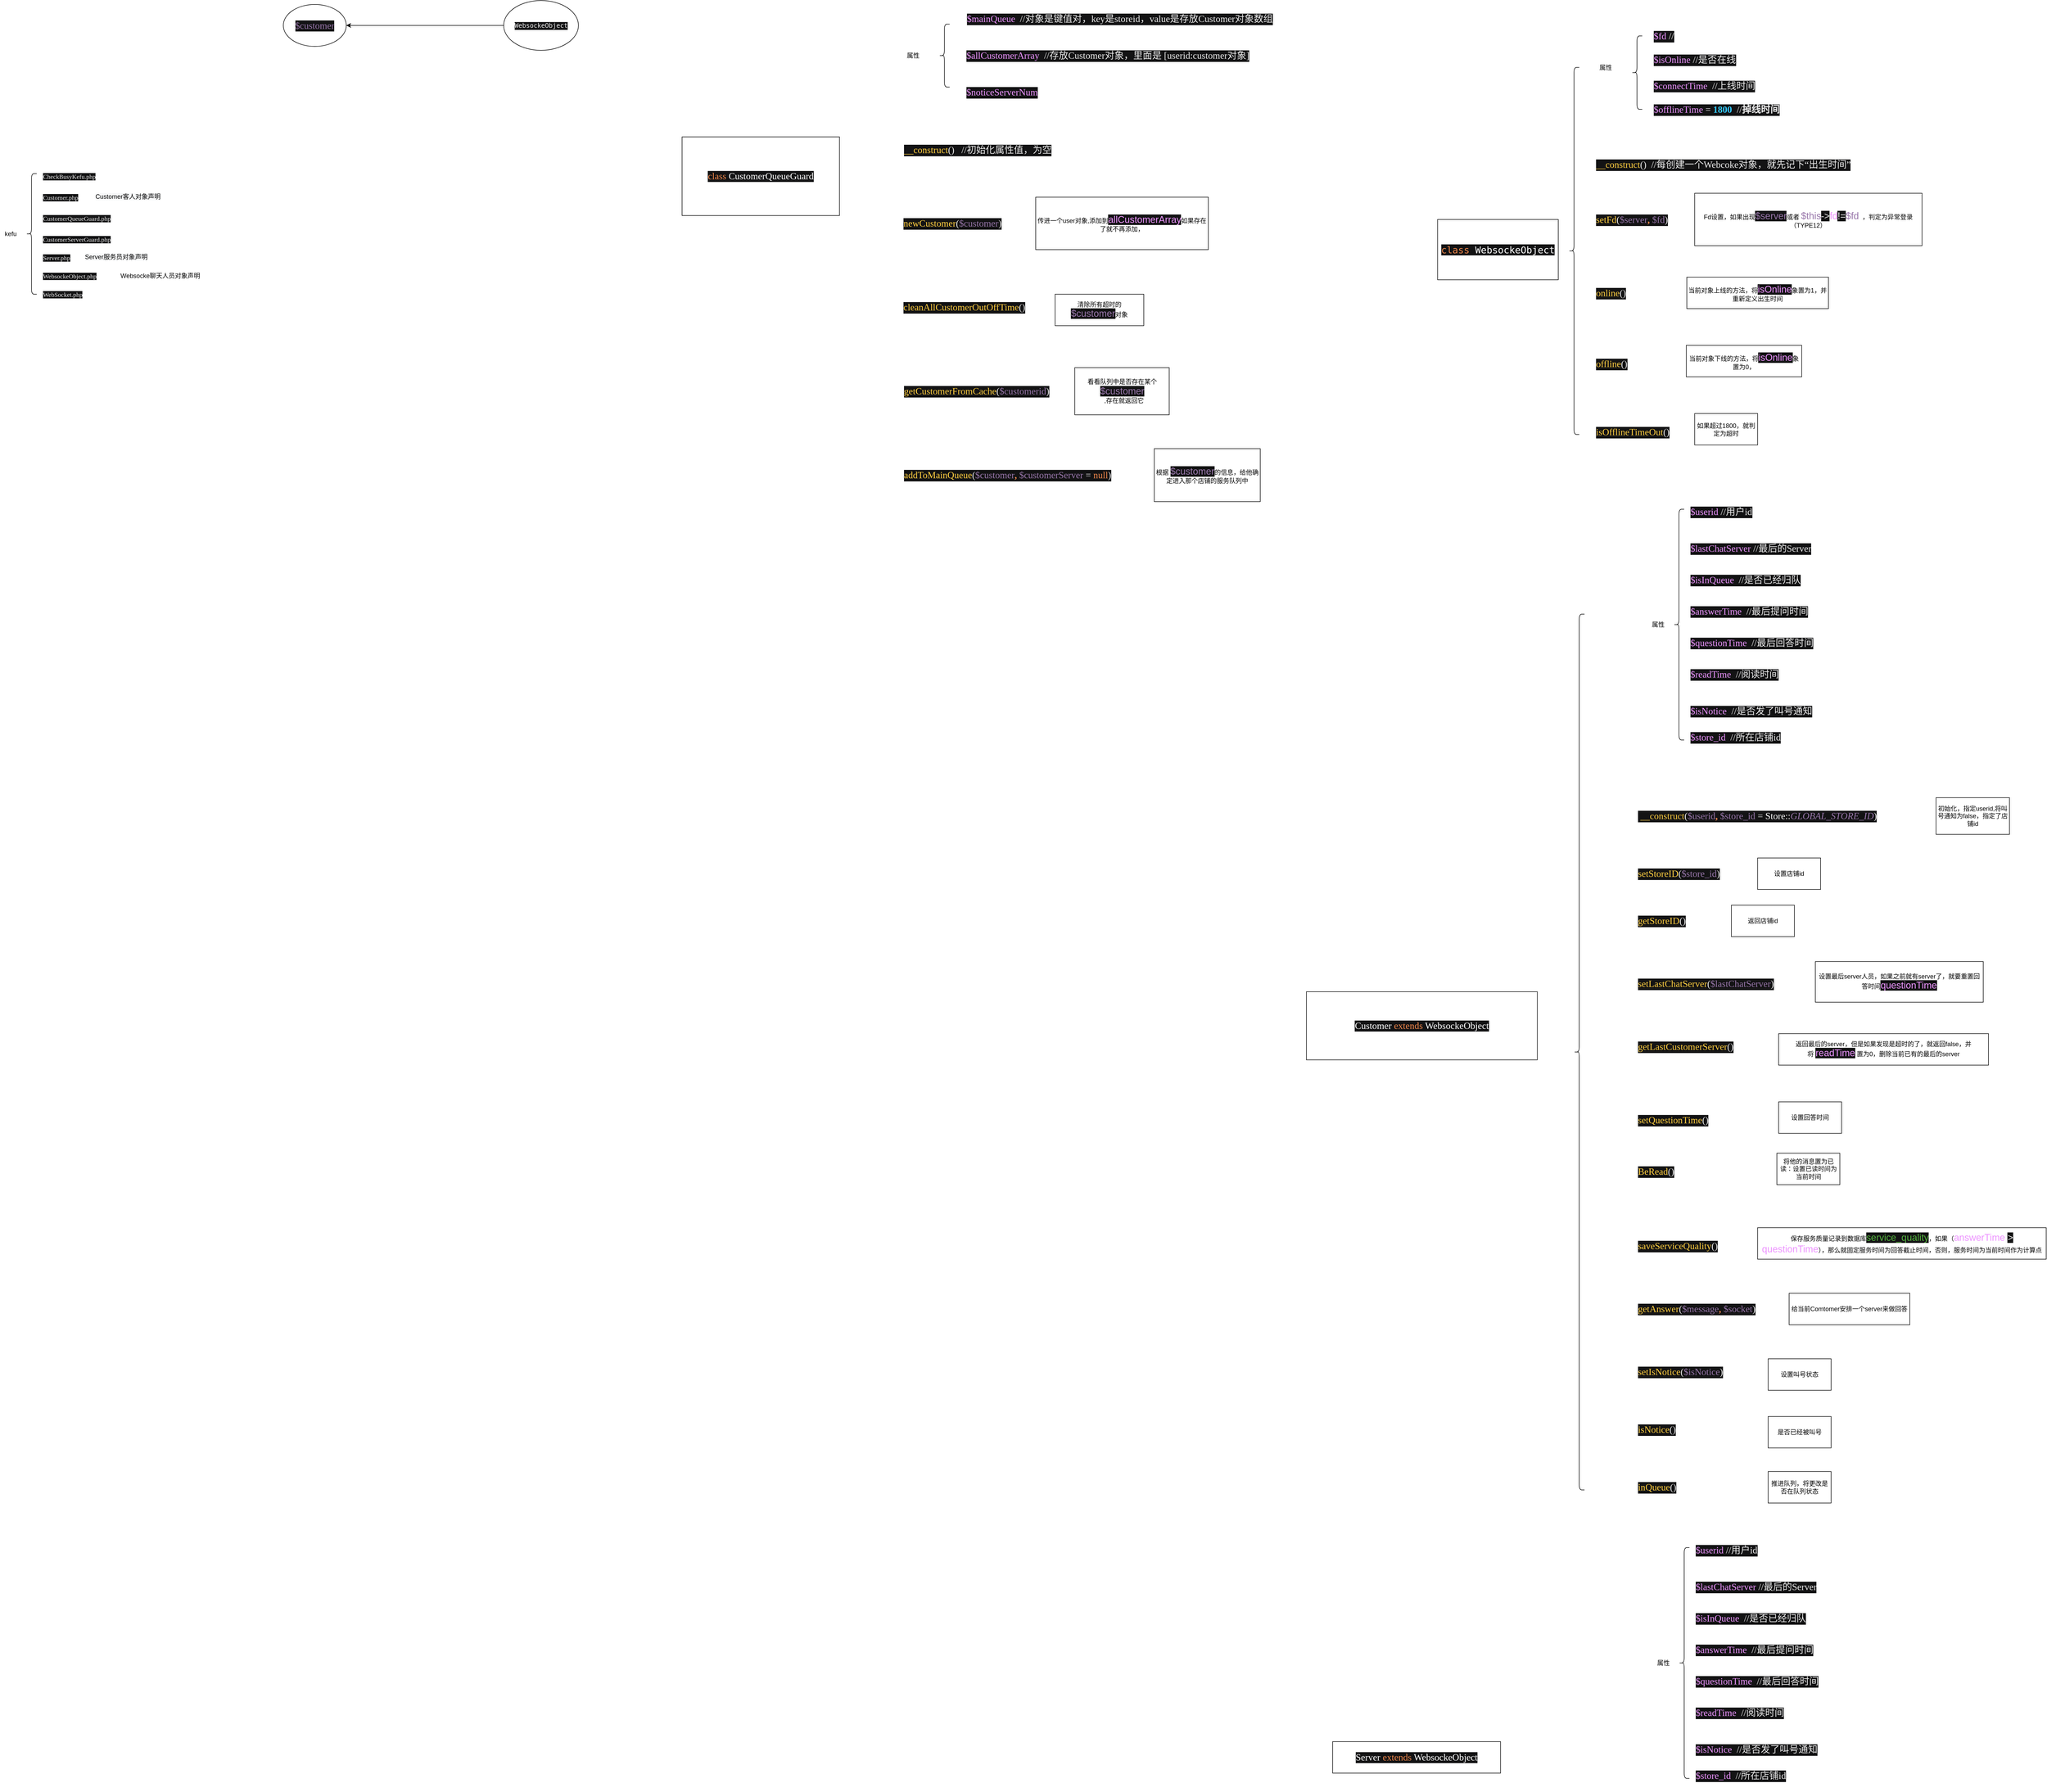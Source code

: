 <mxfile version="13.6.10" type="device"><diagram id="YsXHHrmrwkADsc2FaHmU" name="Page-1"><mxGraphModel dx="3290" dy="926" grid="1" gridSize="10" guides="1" tooltips="1" connect="1" arrows="1" fold="1" page="1" pageScale="1" pageWidth="827" pageHeight="1169" math="0" shadow="0"><root><mxCell id="0"/><mxCell id="1" parent="0"/><mxCell id="m1rElFy9coLp0GKoOi-L-2" value="&lt;pre style=&quot;background-color: #131314 ; color: #ebebeb ; font-family: &amp;#34;宋体&amp;#34; ; font-size: 13.5pt&quot;&gt;&lt;span style=&quot;color: #ed864a&quot;&gt;class &lt;/span&gt;&lt;span style=&quot;color: #ffffff&quot;&gt;CustomerQueueGuard&lt;/span&gt;&lt;/pre&gt;" style="whiteSpace=wrap;html=1;" vertex="1" parent="1"><mxGeometry x="-260" y="330" width="300" height="150" as="geometry"/></mxCell><mxCell id="m1rElFy9coLp0GKoOi-L-3" value="&lt;pre style=&quot;background-color: #131314 ; color: #ebebeb ; font-family: &amp;#34;宋体&amp;#34; ; font-size: 13.5pt&quot;&gt;&lt;span style=&quot;color: #ed94ff&quot;&gt;$mainQueue  &lt;/span&gt;//对象是键值对，key是storeid，value是存放Customer对象数组&lt;/pre&gt;" style="text;whiteSpace=wrap;html=1;" vertex="1" parent="1"><mxGeometry x="281" y="70" width="290" height="70" as="geometry"/></mxCell><mxCell id="m1rElFy9coLp0GKoOi-L-4" value="&lt;pre style=&quot;background-color: #131314 ; color: #ebebeb ; font-family: &amp;#34;宋体&amp;#34; ; font-size: 13.5pt&quot;&gt;&lt;span style=&quot;color: #ed94ff&quot;&gt;$allCustomerArray  &lt;/span&gt;//存放Customer对象，里面是 [userid:customer对象]&lt;br&gt;&lt;/pre&gt;" style="text;whiteSpace=wrap;html=1;" vertex="1" parent="1"><mxGeometry x="280" y="140" width="630" height="70" as="geometry"/></mxCell><mxCell id="m1rElFy9coLp0GKoOi-L-5" value="&lt;pre style=&quot;background-color: #131314 ; color: #ebebeb ; font-family: &amp;quot;宋体&amp;quot; ; font-size: 13.5pt&quot;&gt;&lt;span style=&quot;color: #ed94ff&quot;&gt;$noticeServerNum&lt;/span&gt;&lt;/pre&gt;" style="text;whiteSpace=wrap;html=1;" vertex="1" parent="1"><mxGeometry x="280" y="210" width="170" height="70" as="geometry"/></mxCell><mxCell id="m1rElFy9coLp0GKoOi-L-6" value="" style="shape=curlyBracket;whiteSpace=wrap;html=1;rounded=1;" vertex="1" parent="1"><mxGeometry x="230" y="115" width="20" height="120" as="geometry"/></mxCell><mxCell id="m1rElFy9coLp0GKoOi-L-7" value="属性" style="text;html=1;align=center;verticalAlign=middle;resizable=0;points=[];autosize=1;" vertex="1" parent="1"><mxGeometry x="160" y="165" width="40" height="20" as="geometry"/></mxCell><mxCell id="m1rElFy9coLp0GKoOi-L-9" value="&lt;pre style=&quot;background-color: #131314 ; color: #ebebeb ; font-family: &amp;#34;宋体&amp;#34; ; font-size: 13.5pt&quot;&gt;&lt;span style=&quot;color: #ffcf40&quot;&gt;__construct&lt;/span&gt;()   //初始化属性值，为空&lt;/pre&gt;" style="text;whiteSpace=wrap;html=1;" vertex="1" parent="1"><mxGeometry x="161" y="320" width="670" height="70" as="geometry"/></mxCell><mxCell id="m1rElFy9coLp0GKoOi-L-10" value="&lt;pre style=&quot;background-color: #131314 ; color: #ebebeb ; font-family: &amp;quot;宋体&amp;quot; ; font-size: 13.5pt&quot;&gt;&lt;span style=&quot;color: #ffcf40&quot;&gt;newCustomer&lt;/span&gt;(&lt;span style=&quot;color: #9876aa&quot;&gt;$customer&lt;/span&gt;)&lt;/pre&gt;" style="text;whiteSpace=wrap;html=1;" vertex="1" parent="1"><mxGeometry x="160" y="460" width="220" height="70" as="geometry"/></mxCell><mxCell id="m1rElFy9coLp0GKoOi-L-11" value="传进一个user对象,添加到&lt;span style=&quot;color: rgb(237 , 148 , 255) ; background-color: rgb(19 , 19 , 20) ; font-size: 13.5pt&quot;&gt;allCustomerArray&lt;/span&gt;&lt;span&gt;如果存在了就不再添加，&lt;/span&gt;" style="rounded=0;whiteSpace=wrap;html=1;" vertex="1" parent="1"><mxGeometry x="414" y="445" width="329" height="100" as="geometry"/></mxCell><mxCell id="m1rElFy9coLp0GKoOi-L-12" value="&lt;pre style=&quot;background-color: #131314 ; color: #ebebeb ; font-family: &amp;quot;宋体&amp;quot; ; font-size: 13.5pt&quot;&gt;&lt;span style=&quot;color: #ffcf40&quot;&gt;cleanAllCustomerOutOffTime&lt;/span&gt;()&lt;/pre&gt;" style="text;whiteSpace=wrap;html=1;" vertex="1" parent="1"><mxGeometry x="160" y="620" width="280" height="70" as="geometry"/></mxCell><mxCell id="m1rElFy9coLp0GKoOi-L-13" value="清除所有超时的&lt;span style=&quot;color: rgb(152 , 118 , 170) ; background-color: rgb(19 , 19 , 20) ; font-size: 13.5pt ; text-align: left&quot;&gt;$customer&lt;/span&gt;&lt;span&gt;对象&lt;/span&gt;" style="rounded=0;whiteSpace=wrap;html=1;" vertex="1" parent="1"><mxGeometry x="451" y="630" width="169" height="60" as="geometry"/></mxCell><mxCell id="m1rElFy9coLp0GKoOi-L-14" value="&lt;pre style=&quot;background-color: #131314 ; color: #ebebeb ; font-family: &amp;#34;宋体&amp;#34; ; font-size: 13.5pt&quot;&gt;&lt;pre style=&quot;font-size: 13.5pt&quot;&gt;&lt;span style=&quot;color: #ed864a&quot;&gt;class &lt;/span&gt;&lt;span style=&quot;color: #ffffff&quot;&gt;WebsockeObject&lt;/span&gt;&lt;/pre&gt;&lt;/pre&gt;" style="whiteSpace=wrap;html=1;" vertex="1" parent="1"><mxGeometry x="1180" y="487.5" width="230" height="115" as="geometry"/></mxCell><mxCell id="m1rElFy9coLp0GKoOi-L-15" value="属性" style="text;html=1;align=center;verticalAlign=middle;resizable=0;points=[];autosize=1;" vertex="1" parent="1"><mxGeometry x="1480" y="187.5" width="40" height="20" as="geometry"/></mxCell><mxCell id="m1rElFy9coLp0GKoOi-L-16" value="" style="shape=curlyBracket;whiteSpace=wrap;html=1;rounded=1;" vertex="1" parent="1"><mxGeometry x="1550" y="137.5" width="20" height="140" as="geometry"/></mxCell><mxCell id="m1rElFy9coLp0GKoOi-L-17" value="&lt;pre style=&quot;background-color: #131314 ; color: #ebebeb ; font-family: &amp;#34;宋体&amp;#34; ; font-size: 13.5pt&quot;&gt;&lt;span style=&quot;color: #ed94ff&quot;&gt;$fd &lt;/span&gt;//&lt;/pre&gt;" style="text;whiteSpace=wrap;html=1;" vertex="1" parent="1"><mxGeometry x="1590" y="102.5" width="350" height="70" as="geometry"/></mxCell><mxCell id="m1rElFy9coLp0GKoOi-L-18" value="&lt;pre style=&quot;background-color: #131314 ; color: #ebebeb ; font-family: &amp;#34;宋体&amp;#34; ; font-size: 13.5pt&quot;&gt;&lt;span style=&quot;color: #ed94ff&quot;&gt;$isOnline &lt;/span&gt;//是否在线&lt;/pre&gt;" style="text;whiteSpace=wrap;html=1;" vertex="1" parent="1"><mxGeometry x="1590" y="147.5" width="380" height="70" as="geometry"/></mxCell><mxCell id="m1rElFy9coLp0GKoOi-L-19" value="&lt;pre style=&quot;background-color: #131314 ; color: #ebebeb ; font-family: &amp;#34;宋体&amp;#34; ; font-size: 13.5pt&quot;&gt;&lt;span style=&quot;color: #ed94ff&quot;&gt;$connectTime  &lt;/span&gt;//上线时间&lt;/pre&gt;" style="text;whiteSpace=wrap;html=1;" vertex="1" parent="1"><mxGeometry x="1590" y="197.5" width="370" height="70" as="geometry"/></mxCell><mxCell id="m1rElFy9coLp0GKoOi-L-20" value="&lt;pre style=&quot;background-color: #131314 ; color: #ebebeb ; font-family: &amp;#34;宋体&amp;#34; ; font-size: 13.5pt&quot;&gt;&lt;span style=&quot;color: #ed94ff&quot;&gt;$offlineTime &lt;/span&gt;= &lt;span style=&quot;color: #33ccff ; font-weight: bold&quot;&gt;1800  &lt;/span&gt;//&lt;b&gt;掉线时间&lt;/b&gt;&lt;/pre&gt;" style="text;whiteSpace=wrap;html=1;" vertex="1" parent="1"><mxGeometry x="1590" y="242.5" width="400" height="70" as="geometry"/></mxCell><mxCell id="m1rElFy9coLp0GKoOi-L-21" value="&lt;pre style=&quot;background-color: #131314 ; color: #ebebeb ; font-family: &amp;#34;宋体&amp;#34; ; font-size: 13.5pt&quot;&gt;&lt;span style=&quot;color: #ffcf40&quot;&gt;__construct&lt;/span&gt;()  //每创建一个Webcoke对象，就先记下“出生时间”&lt;/pre&gt;" style="text;whiteSpace=wrap;html=1;" vertex="1" parent="1"><mxGeometry x="1480" y="347.5" width="520" height="60" as="geometry"/></mxCell><mxCell id="m1rElFy9coLp0GKoOi-L-22" value="&lt;pre style=&quot;background-color: #131314 ; color: #ebebeb ; font-family: &amp;quot;宋体&amp;quot; ; font-size: 13.5pt&quot;&gt;&lt;span style=&quot;color: #ffcf40&quot;&gt;setFd&lt;/span&gt;(&lt;span style=&quot;color: #9876aa&quot;&gt;$server&lt;/span&gt;&lt;span style=&quot;color: #ed864a ; font-weight: bold&quot;&gt;, &lt;/span&gt;&lt;span style=&quot;color: #9876aa&quot;&gt;$fd&lt;/span&gt;)&lt;/pre&gt;" style="text;whiteSpace=wrap;html=1;" vertex="1" parent="1"><mxGeometry x="1480" y="452.5" width="200" height="70" as="geometry"/></mxCell><mxCell id="m1rElFy9coLp0GKoOi-L-23" value="Fd设置，如果出现&lt;span style=&quot;color: rgb(152 , 118 , 170) ; background-color: rgb(19 , 19 , 20) ; font-size: 13.5pt&quot;&gt;$server&lt;/span&gt;或者&amp;nbsp;&lt;span style=&quot;font-size: 13.5pt ; color: rgb(152 , 118 , 170)&quot;&gt;$this&lt;/span&gt;&lt;span style=&quot;background-color: rgb(19 , 19 , 20) ; color: rgb(235 , 235 , 235) ; font-size: 13.5pt&quot;&gt;-&amp;gt;&lt;/span&gt;&lt;span style=&quot;font-size: 13.5pt ; color: rgb(237 , 148 , 255)&quot;&gt;fd&lt;/span&gt;&lt;span style=&quot;background-color: rgb(19 , 19 , 20) ; color: rgb(235 , 235 , 235) ; font-size: 13.5pt&quot;&gt;!=&lt;/span&gt;&lt;span style=&quot;font-size: 13.5pt ; color: rgb(152 , 118 , 170)&quot;&gt;$fd&lt;/span&gt;&lt;span&gt;&amp;nbsp; ，判定为异常登录（TYPE12）&lt;/span&gt;" style="rounded=0;whiteSpace=wrap;html=1;" vertex="1" parent="1"><mxGeometry x="1670" y="437.5" width="433.33" height="100" as="geometry"/></mxCell><mxCell id="m1rElFy9coLp0GKoOi-L-25" value="&lt;pre style=&quot;background-color: #131314 ; color: #ebebeb ; font-family: &amp;#34;宋体&amp;#34; ; font-size: 13.5pt&quot;&gt;&lt;span style=&quot;color: #ffcf40&quot;&gt;online&lt;/span&gt;()&lt;/pre&gt;" style="text;whiteSpace=wrap;html=1;" vertex="1" parent="1"><mxGeometry x="1480" y="592.5" width="110" height="70" as="geometry"/></mxCell><mxCell id="m1rElFy9coLp0GKoOi-L-26" value="当前对象上线的方法，将&lt;span style=&quot;color: rgb(237 , 148 , 255) ; background-color: rgb(19 , 19 , 20) ; font-size: 13.5pt&quot;&gt;isOnline&lt;/span&gt;象置为1，并重新定义出生时间" style="rounded=0;whiteSpace=wrap;html=1;" vertex="1" parent="1"><mxGeometry x="1655" y="597.5" width="270" height="60" as="geometry"/></mxCell><mxCell id="m1rElFy9coLp0GKoOi-L-27" value="&lt;pre style=&quot;background-color: #131314 ; color: #ebebeb ; font-family: &amp;quot;宋体&amp;quot; ; font-size: 13.5pt&quot;&gt;&lt;span style=&quot;color: #ffcf40&quot;&gt;offline&lt;/span&gt;()&lt;/pre&gt;" style="text;whiteSpace=wrap;html=1;" vertex="1" parent="1"><mxGeometry x="1480" y="727.5" width="110" height="70" as="geometry"/></mxCell><mxCell id="m1rElFy9coLp0GKoOi-L-28" value="当前对象下线的方法，将&lt;span style=&quot;color: rgb(237 , 148 , 255) ; background-color: rgb(19 , 19 , 20) ; font-size: 13.5pt&quot;&gt;isOnline&lt;/span&gt;象置为0，" style="whiteSpace=wrap;html=1;" vertex="1" parent="1"><mxGeometry x="1654" y="727.5" width="220" height="60" as="geometry"/></mxCell><mxCell id="m1rElFy9coLp0GKoOi-L-29" value="&lt;pre style=&quot;background-color: #131314 ; color: #ebebeb ; font-family: &amp;quot;宋体&amp;quot; ; font-size: 13.5pt&quot;&gt;&lt;span style=&quot;color: #ffcf40&quot;&gt;isOfflineTimeOut&lt;/span&gt;()&lt;/pre&gt;" style="text;whiteSpace=wrap;html=1;" vertex="1" parent="1"><mxGeometry x="1480" y="857.5" width="190" height="70" as="geometry"/></mxCell><mxCell id="m1rElFy9coLp0GKoOi-L-30" value="如果超过1800，就判定为超时" style="whiteSpace=wrap;html=1;" vertex="1" parent="1"><mxGeometry x="1670" y="857.5" width="120" height="60" as="geometry"/></mxCell><mxCell id="m1rElFy9coLp0GKoOi-L-31" value="" style="shape=curlyBracket;whiteSpace=wrap;html=1;rounded=1;" vertex="1" parent="1"><mxGeometry x="1430" y="197.5" width="20" height="700" as="geometry"/></mxCell><mxCell id="m1rElFy9coLp0GKoOi-L-32" value="&lt;pre style=&quot;background-color: #131314 ; color: #ebebeb ; font-family: &amp;#34;宋体&amp;#34; ; font-size: 13.5pt&quot;&gt;&lt;span style=&quot;color: #9876aa&quot;&gt;$customer&lt;/span&gt;&lt;/pre&gt;" style="ellipse;whiteSpace=wrap;html=1;" vertex="1" parent="1"><mxGeometry x="-1020" y="77.5" width="120" height="80" as="geometry"/></mxCell><mxCell id="m1rElFy9coLp0GKoOi-L-56" style="edgeStyle=orthogonalEdgeStyle;rounded=0;orthogonalLoop=1;jettySize=auto;html=1;entryX=1;entryY=0.5;entryDx=0;entryDy=0;" edge="1" parent="1" source="m1rElFy9coLp0GKoOi-L-33" target="m1rElFy9coLp0GKoOi-L-32"><mxGeometry relative="1" as="geometry"/></mxCell><mxCell id="m1rElFy9coLp0GKoOi-L-33" value="&lt;pre style=&quot;color: rgb(235 , 235 , 235) ; font-size: 13.5pt&quot;&gt;&lt;pre style=&quot;font-size: 13.5pt&quot;&gt;&lt;pre style=&quot;font-size: 13.5pt&quot;&gt;&lt;pre style=&quot;background-color: rgb(19 , 19 , 20) ; font-size: 9pt&quot;&gt;WebsockeObject&lt;/pre&gt;&lt;/pre&gt;&lt;/pre&gt;&lt;/pre&gt;" style="ellipse;whiteSpace=wrap;html=1;" vertex="1" parent="1"><mxGeometry x="-600" y="70" width="142.5" height="95" as="geometry"/></mxCell><mxCell id="m1rElFy9coLp0GKoOi-L-36" value="&lt;pre style=&quot;background-color: #131314 ; color: #ebebeb ; font-family: &amp;quot;宋体&amp;quot; ; font-size: 13.5pt&quot;&gt;&lt;span style=&quot;color: #ffcf40&quot;&gt;getCustomerFromCache&lt;/span&gt;(&lt;span style=&quot;color: #9876aa&quot;&gt;$customerid&lt;/span&gt;)&lt;/pre&gt;" style="text;whiteSpace=wrap;html=1;" vertex="1" parent="1"><mxGeometry x="161" y="780" width="320" height="70" as="geometry"/></mxCell><mxCell id="m1rElFy9coLp0GKoOi-L-37" value="看看队列中是否存在某个&lt;span style=&quot;color: rgb(152 , 118 , 170) ; font-size: 18px ; text-align: left ; background-color: rgb(19 , 19 , 20)&quot;&gt;$customer&lt;/span&gt;&lt;br&gt;&amp;nbsp; ,存在就返回它" style="whiteSpace=wrap;html=1;" vertex="1" parent="1"><mxGeometry x="488.5" y="770" width="180" height="90" as="geometry"/></mxCell><mxCell id="m1rElFy9coLp0GKoOi-L-38" value="&lt;pre style=&quot;background-color: #131314 ; color: #ebebeb ; font-family: &amp;quot;宋体&amp;quot; ; font-size: 13.5pt&quot;&gt;&lt;span style=&quot;color: #ffcf40&quot;&gt;addToMainQueue&lt;/span&gt;(&lt;span style=&quot;color: #9876aa&quot;&gt;$customer&lt;/span&gt;&lt;span style=&quot;color: #ed864a ; font-weight: bold&quot;&gt;, &lt;/span&gt;&lt;span style=&quot;color: #9876aa&quot;&gt;$customerServer &lt;/span&gt;= &lt;span style=&quot;color: #ed864a&quot;&gt;null&lt;/span&gt;)&lt;/pre&gt;" style="text;whiteSpace=wrap;html=1;" vertex="1" parent="1"><mxGeometry x="161" y="940" width="470" height="70" as="geometry"/></mxCell><mxCell id="m1rElFy9coLp0GKoOi-L-39" value="根据&amp;nbsp;&lt;span style=&quot;color: rgb(152 , 118 , 170) ; background-color: rgb(19 , 19 , 20) ; font-size: 13.5pt ; text-align: left&quot;&gt;$customer&lt;/span&gt;&lt;span&gt;的信息，给他确定进入那个店铺的服务队列中&lt;/span&gt;" style="whiteSpace=wrap;html=1;" vertex="1" parent="1"><mxGeometry x="640" y="924.5" width="202" height="101" as="geometry"/></mxCell><mxCell id="m1rElFy9coLp0GKoOi-L-40" value="kefu" style="text;html=1;align=center;verticalAlign=middle;resizable=0;points=[];autosize=1;" vertex="1" parent="1"><mxGeometry x="-1560" y="505" width="40" height="20" as="geometry"/></mxCell><mxCell id="m1rElFy9coLp0GKoOi-L-41" value="" style="shape=curlyBracket;whiteSpace=wrap;html=1;rounded=1;" vertex="1" parent="1"><mxGeometry x="-1510" y="400" width="20" height="230" as="geometry"/></mxCell><mxCell id="m1rElFy9coLp0GKoOi-L-42" value="&lt;pre style=&quot;background-color: #131314 ; color: #ebebeb ; font-family: &amp;quot;微软雅黑&amp;quot; ; font-size: 9.0pt&quot;&gt;CheckBusyKefu.php&lt;/pre&gt;" style="text;whiteSpace=wrap;html=1;" vertex="1" parent="1"><mxGeometry x="-1480" y="380" width="140" height="50" as="geometry"/></mxCell><mxCell id="m1rElFy9coLp0GKoOi-L-43" value="&lt;pre style=&quot;background-color: #131314 ; color: #ebebeb ; font-family: &amp;quot;微软雅黑&amp;quot; ; font-size: 9.0pt&quot;&gt;Customer.php&lt;/pre&gt;" style="text;whiteSpace=wrap;html=1;" vertex="1" parent="1"><mxGeometry x="-1480" y="420" width="110" height="50" as="geometry"/></mxCell><mxCell id="m1rElFy9coLp0GKoOi-L-44" value="&lt;pre style=&quot;background-color: #131314 ; color: #ebebeb ; font-family: &amp;quot;微软雅黑&amp;quot; ; font-size: 9.0pt&quot;&gt;CustomerQueueGuard.php&lt;/pre&gt;" style="text;whiteSpace=wrap;html=1;" vertex="1" parent="1"><mxGeometry x="-1480" y="460" width="180" height="50" as="geometry"/></mxCell><mxCell id="m1rElFy9coLp0GKoOi-L-45" value="&lt;pre style=&quot;background-color: #131314 ; color: #ebebeb ; font-family: &amp;quot;微软雅黑&amp;quot; ; font-size: 9.0pt&quot;&gt;CustomerServerGuard.php&lt;/pre&gt;" style="text;whiteSpace=wrap;html=1;" vertex="1" parent="1"><mxGeometry x="-1480" y="500" width="180" height="50" as="geometry"/></mxCell><mxCell id="m1rElFy9coLp0GKoOi-L-46" value="&lt;pre style=&quot;background-color: #131314 ; color: #ebebeb ; font-family: &amp;quot;微软雅黑&amp;quot; ; font-size: 9.0pt&quot;&gt;Server.php&lt;/pre&gt;" style="text;whiteSpace=wrap;html=1;" vertex="1" parent="1"><mxGeometry x="-1480" y="535" width="90" height="50" as="geometry"/></mxCell><mxCell id="m1rElFy9coLp0GKoOi-L-47" value="&lt;pre style=&quot;background-color: #131314 ; color: #ebebeb ; font-family: &amp;quot;微软雅黑&amp;quot; ; font-size: 9.0pt&quot;&gt;WebsockeObject.php&lt;/pre&gt;" style="text;whiteSpace=wrap;html=1;" vertex="1" parent="1"><mxGeometry x="-1480" y="570" width="150" height="50" as="geometry"/></mxCell><mxCell id="m1rElFy9coLp0GKoOi-L-48" value="&lt;pre style=&quot;background-color: #131314 ; color: #ebebeb ; font-family: &amp;quot;微软雅黑&amp;quot; ; font-size: 9.0pt&quot;&gt;WebSocket.php&lt;/pre&gt;" style="text;whiteSpace=wrap;html=1;" vertex="1" parent="1"><mxGeometry x="-1480" y="605" width="120" height="50" as="geometry"/></mxCell><mxCell id="m1rElFy9coLp0GKoOi-L-52" value="&lt;span style=&quot;color: rgb(0, 0, 0); font-family: helvetica; font-size: 12px; font-style: normal; font-weight: 400; letter-spacing: normal; text-align: center; text-indent: 0px; text-transform: none; word-spacing: 0px; background-color: rgb(248, 249, 250); display: inline; float: none;&quot;&gt;Customer客人对象声明&lt;/span&gt;" style="text;whiteSpace=wrap;html=1;" vertex="1" parent="1"><mxGeometry x="-1380" y="430" width="150" height="30" as="geometry"/></mxCell><mxCell id="m1rElFy9coLp0GKoOi-L-53" value="&lt;span style=&quot;color: rgb(0, 0, 0); font-family: helvetica; font-size: 12px; font-style: normal; font-weight: 400; letter-spacing: normal; text-align: center; text-indent: 0px; text-transform: none; word-spacing: 0px; background-color: rgb(248, 249, 250); display: inline; float: none;&quot;&gt;Server服务员对象声明&lt;/span&gt;" style="text;whiteSpace=wrap;html=1;" vertex="1" parent="1"><mxGeometry x="-1400" y="545" width="140" height="30" as="geometry"/></mxCell><mxCell id="m1rElFy9coLp0GKoOi-L-54" value="Websocke聊天人员对象声明" style="text;html=1;align=center;verticalAlign=middle;resizable=0;points=[];autosize=1;" vertex="1" parent="1"><mxGeometry x="-1340" y="585" width="170" height="20" as="geometry"/></mxCell><mxCell id="m1rElFy9coLp0GKoOi-L-58" value="&lt;pre style=&quot;background-color: #131314 ; color: #ebebeb ; font-family: &amp;#34;宋体&amp;#34; ; font-size: 13.5pt&quot;&gt;&lt;span style=&quot;color: #ffffff&quot;&gt;Customer &lt;/span&gt;&lt;span style=&quot;color: #ed864a&quot;&gt;extends &lt;/span&gt;&lt;span style=&quot;color: #ffffff&quot;&gt;WebsockeObject&lt;/span&gt;&lt;/pre&gt;" style="whiteSpace=wrap;html=1;" vertex="1" parent="1"><mxGeometry x="930" y="1960" width="440" height="130" as="geometry"/></mxCell><mxCell id="m1rElFy9coLp0GKoOi-L-60" value="属性" style="text;html=1;align=center;verticalAlign=middle;resizable=0;points=[];autosize=1;" vertex="1" parent="1"><mxGeometry x="1580" y="1250" width="40" height="20" as="geometry"/></mxCell><mxCell id="m1rElFy9coLp0GKoOi-L-61" value="&lt;pre style=&quot;background-color: #131314 ; color: #ebebeb ; font-family: &amp;#34;宋体&amp;#34; ; font-size: 13.5pt&quot;&gt;&lt;span style=&quot;color: #ed94ff&quot;&gt;$userid &lt;/span&gt;//用户id&lt;/pre&gt;" style="text;whiteSpace=wrap;html=1;" vertex="1" parent="1"><mxGeometry x="1660" y="1010" width="220" height="70" as="geometry"/></mxCell><mxCell id="m1rElFy9coLp0GKoOi-L-62" value="&lt;pre style=&quot;background-color: #131314 ; color: #ebebeb ; font-family: &amp;#34;宋体&amp;#34; ; font-size: 13.5pt&quot;&gt;&lt;span style=&quot;color: #ed94ff&quot;&gt;$lastChatServer &lt;/span&gt;//最后的Server&lt;/pre&gt;" style="text;whiteSpace=wrap;html=1;" vertex="1" parent="1"><mxGeometry x="1660" y="1080" width="290" height="60" as="geometry"/></mxCell><mxCell id="m1rElFy9coLp0GKoOi-L-63" value="&lt;pre style=&quot;background-color: #131314 ; color: #ebebeb ; font-family: &amp;#34;宋体&amp;#34; ; font-size: 13.5pt&quot;&gt;&lt;span style=&quot;color: #ed94ff&quot;&gt;$isInQueue  &lt;/span&gt;//是否已经归队&lt;/pre&gt;" style="text;whiteSpace=wrap;html=1;" vertex="1" parent="1"><mxGeometry x="1660" y="1140" width="300" height="60" as="geometry"/></mxCell><mxCell id="m1rElFy9coLp0GKoOi-L-64" value="&lt;pre style=&quot;background-color: #131314 ; color: #ebebeb ; font-family: &amp;#34;宋体&amp;#34; ; font-size: 13.5pt&quot;&gt;&lt;span style=&quot;color: #ed94ff&quot;&gt;$answerTime  &lt;/span&gt;//最后提问时间&lt;/pre&gt;" style="text;whiteSpace=wrap;html=1;" vertex="1" parent="1"><mxGeometry x="1660" y="1200" width="280" height="70" as="geometry"/></mxCell><mxCell id="m1rElFy9coLp0GKoOi-L-65" value="&lt;pre style=&quot;background-color: #131314 ; color: #ebebeb ; font-family: &amp;#34;宋体&amp;#34; ; font-size: 13.5pt&quot;&gt;&lt;span style=&quot;color: #ed94ff&quot;&gt;$questionTime  &lt;/span&gt;//最后回答时间&lt;/pre&gt;" style="text;whiteSpace=wrap;html=1;" vertex="1" parent="1"><mxGeometry x="1660" y="1260" width="290" height="60" as="geometry"/></mxCell><mxCell id="m1rElFy9coLp0GKoOi-L-66" value="&lt;pre style=&quot;background-color: #131314 ; color: #ebebeb ; font-family: &amp;#34;宋体&amp;#34; ; font-size: 13.5pt&quot;&gt;&lt;span style=&quot;color: #ed94ff&quot;&gt;$readTime  &lt;/span&gt;//阅读时间&lt;/pre&gt;" style="text;whiteSpace=wrap;html=1;" vertex="1" parent="1"><mxGeometry x="1660" y="1320" width="290" height="70" as="geometry"/></mxCell><mxCell id="m1rElFy9coLp0GKoOi-L-67" value="&lt;pre style=&quot;background-color: #131314 ; color: #ebebeb ; font-family: &amp;#34;宋体&amp;#34; ; font-size: 13.5pt&quot;&gt;&lt;span style=&quot;color: #ed94ff&quot;&gt;$isNotice  &lt;/span&gt;//是否发了叫号通知&lt;/pre&gt;" style="text;whiteSpace=wrap;html=1;" vertex="1" parent="1"><mxGeometry x="1660" y="1390" width="290" height="70" as="geometry"/></mxCell><mxCell id="m1rElFy9coLp0GKoOi-L-68" value="&lt;pre style=&quot;background-color: #131314 ; color: #ebebeb ; font-family: &amp;#34;宋体&amp;#34; ; font-size: 13.5pt&quot;&gt;&lt;span style=&quot;color: #ed94ff&quot;&gt;$store_id  &lt;/span&gt;//所在店铺id&lt;/pre&gt;" style="text;whiteSpace=wrap;html=1;" vertex="1" parent="1"><mxGeometry x="1660" y="1440" width="300" height="60" as="geometry"/></mxCell><mxCell id="m1rElFy9coLp0GKoOi-L-69" value="" style="shape=curlyBracket;whiteSpace=wrap;html=1;rounded=1;" vertex="1" parent="1"><mxGeometry x="1630" y="1040" width="20" height="440" as="geometry"/></mxCell><mxCell id="m1rElFy9coLp0GKoOi-L-70" value="&lt;pre style=&quot;background-color: #131314 ; color: #ebebeb ; font-family: &amp;quot;宋体&amp;quot; ; font-size: 13.5pt&quot;&gt; &lt;span style=&quot;color: #ffcf40&quot;&gt;__construct&lt;/span&gt;(&lt;span style=&quot;color: #9876aa&quot;&gt;$userid&lt;/span&gt;&lt;span style=&quot;color: #ed864a ; font-weight: bold&quot;&gt;, &lt;/span&gt;&lt;span style=&quot;color: #9876aa&quot;&gt;$store_id &lt;/span&gt;= &lt;span style=&quot;color: #ffffff&quot;&gt;Store&lt;/span&gt;::&lt;span style=&quot;color: #9876aa ; font-style: italic&quot;&gt;GLOBAL_STORE_ID&lt;/span&gt;)&lt;/pre&gt;" style="text;whiteSpace=wrap;html=1;" vertex="1" parent="1"><mxGeometry x="1560" y="1590" width="550" height="70" as="geometry"/></mxCell><mxCell id="m1rElFy9coLp0GKoOi-L-71" value="初始化，指定userid,将叫号通知为false，指定了店铺id" style="whiteSpace=wrap;html=1;" vertex="1" parent="1"><mxGeometry x="2130" y="1590" width="140" height="70" as="geometry"/></mxCell><mxCell id="m1rElFy9coLp0GKoOi-L-72" value="&lt;pre style=&quot;background-color: #131314 ; color: #ebebeb ; font-family: &amp;quot;宋体&amp;quot; ; font-size: 13.5pt&quot;&gt;&lt;span style=&quot;color: #ffcf40&quot;&gt;setStoreID&lt;/span&gt;(&lt;span style=&quot;color: #9876aa&quot;&gt;$store_id&lt;/span&gt;)&lt;/pre&gt;" style="text;whiteSpace=wrap;html=1;" vertex="1" parent="1"><mxGeometry x="1560" y="1700" width="210" height="70" as="geometry"/></mxCell><mxCell id="m1rElFy9coLp0GKoOi-L-73" value="设置店铺id" style="whiteSpace=wrap;html=1;" vertex="1" parent="1"><mxGeometry x="1790" y="1705" width="120" height="60" as="geometry"/></mxCell><mxCell id="m1rElFy9coLp0GKoOi-L-74" value="&lt;pre style=&quot;background-color: #131314 ; color: #ebebeb ; font-family: &amp;quot;宋体&amp;quot; ; font-size: 13.5pt&quot;&gt;&lt;span style=&quot;color: #ffcf40&quot;&gt;getStoreID&lt;/span&gt;()&lt;/pre&gt;" style="text;whiteSpace=wrap;html=1;" vertex="1" parent="1"><mxGeometry x="1560" y="1790" width="130" height="70" as="geometry"/></mxCell><mxCell id="m1rElFy9coLp0GKoOi-L-75" value="返回店铺id" style="whiteSpace=wrap;html=1;" vertex="1" parent="1"><mxGeometry x="1740" y="1795" width="120" height="60" as="geometry"/></mxCell><mxCell id="m1rElFy9coLp0GKoOi-L-76" value="&lt;pre style=&quot;background-color: #131314 ; color: #ebebeb ; font-family: &amp;quot;宋体&amp;quot; ; font-size: 13.5pt&quot;&gt;&lt;span style=&quot;color: #ffcf40&quot;&gt;setLastChatServer&lt;/span&gt;(&lt;span style=&quot;color: #9876aa&quot;&gt;$lastChatServer&lt;/span&gt;)&lt;/pre&gt;" style="text;whiteSpace=wrap;html=1;" vertex="1" parent="1"><mxGeometry x="1560" y="1910" width="330" height="70" as="geometry"/></mxCell><mxCell id="m1rElFy9coLp0GKoOi-L-77" value="设置最后server人员，如果之前就有server了，就要重置回答时间&lt;span style=&quot;color: rgb(237 , 148 , 255) ; background-color: rgb(19 , 19 , 20) ; font-size: 13.5pt&quot;&gt;questionTime&lt;/span&gt;" style="whiteSpace=wrap;html=1;" vertex="1" parent="1"><mxGeometry x="1900" y="1902.5" width="320" height="77.5" as="geometry"/></mxCell><mxCell id="m1rElFy9coLp0GKoOi-L-78" value="&lt;pre style=&quot;background-color: #131314 ; color: #ebebeb ; font-family: &amp;quot;宋体&amp;quot; ; font-size: 13.5pt&quot;&gt;&lt;span style=&quot;color: #ffcf40&quot;&gt;getLastCustomerServer&lt;/span&gt;()&lt;/pre&gt;" style="text;whiteSpace=wrap;html=1;" vertex="1" parent="1"><mxGeometry x="1560" y="2030" width="230" height="70" as="geometry"/></mxCell><mxCell id="m1rElFy9coLp0GKoOi-L-79" value="返回最后的server，但是如果发现是超时的了，就返回false，并将&amp;nbsp;&lt;span style=&quot;color: rgb(237 , 148 , 255) ; background-color: rgb(19 , 19 , 20) ; font-size: 13.5pt&quot;&gt;readTime&lt;/span&gt;&lt;span&gt;&amp;nbsp;置为0，删除当前已有的最后的server&lt;/span&gt;" style="whiteSpace=wrap;html=1;" vertex="1" parent="1"><mxGeometry x="1830" y="2040" width="400" height="60" as="geometry"/></mxCell><mxCell id="m1rElFy9coLp0GKoOi-L-80" value="&lt;pre style=&quot;background-color: #131314 ; color: #ebebeb ; font-family: &amp;quot;宋体&amp;quot; ; font-size: 13.5pt&quot;&gt;&lt;span style=&quot;color: #ffcf40&quot;&gt;setQuestionTime&lt;/span&gt;()&lt;/pre&gt;" style="text;whiteSpace=wrap;html=1;" vertex="1" parent="1"><mxGeometry x="1560" y="2170" width="180" height="70" as="geometry"/></mxCell><mxCell id="m1rElFy9coLp0GKoOi-L-81" value="设置回答时间" style="whiteSpace=wrap;html=1;" vertex="1" parent="1"><mxGeometry x="1830" y="2170" width="120" height="60" as="geometry"/></mxCell><mxCell id="m1rElFy9coLp0GKoOi-L-82" value="&lt;pre style=&quot;background-color: #131314 ; color: #ebebeb ; font-family: &amp;quot;宋体&amp;quot; ; font-size: 13.5pt&quot;&gt;&lt;span style=&quot;color: #ffcf40&quot;&gt;BeRead&lt;/span&gt;()&lt;/pre&gt;" style="text;whiteSpace=wrap;html=1;" vertex="1" parent="1"><mxGeometry x="1560" y="2268" width="100" height="70" as="geometry"/></mxCell><mxCell id="m1rElFy9coLp0GKoOi-L-83" value="将他的消息置为已读：设置已读时间为当前时间" style="whiteSpace=wrap;html=1;" vertex="1" parent="1"><mxGeometry x="1826.66" y="2268" width="120" height="60" as="geometry"/></mxCell><mxCell id="m1rElFy9coLp0GKoOi-L-84" value="&lt;pre style=&quot;background-color: #131314 ; color: #ebebeb ; font-family: &amp;quot;宋体&amp;quot; ; font-size: 13.5pt&quot;&gt;&lt;span style=&quot;color: #ffcf40&quot;&gt;getAnswer&lt;/span&gt;(&lt;span style=&quot;color: #9876aa&quot;&gt;$message&lt;/span&gt;&lt;span style=&quot;color: #ed864a ; font-weight: bold&quot;&gt;, &lt;/span&gt;&lt;span style=&quot;color: #9876aa&quot;&gt;$socket&lt;/span&gt;)&lt;/pre&gt;" style="text;whiteSpace=wrap;html=1;" vertex="1" parent="1"><mxGeometry x="1560" y="2530" width="280" height="70" as="geometry"/></mxCell><mxCell id="m1rElFy9coLp0GKoOi-L-85" value="&lt;pre style=&quot;background-color: #131314 ; color: #ebebeb ; font-family: &amp;#34;宋体&amp;#34; ; font-size: 13.5pt&quot;&gt;&lt;span style=&quot;color: #ffcf40&quot;&gt;saveServiceQuality&lt;/span&gt;()&lt;/pre&gt;" style="text;whiteSpace=wrap;html=1;" vertex="1" parent="1"><mxGeometry x="1560" y="2410" width="210" height="70" as="geometry"/></mxCell><mxCell id="m1rElFy9coLp0GKoOi-L-86" value="保存服务质量记录到数据库&lt;span style=&quot;color: rgb(84 , 179 , 62) ; background-color: rgb(19 , 19 , 20) ; font-size: 13.5pt&quot;&gt;service_quality&lt;/span&gt;&lt;span&gt;，如果（&lt;/span&gt;&lt;span style=&quot;font-size: 13.5pt ; color: rgb(237 , 148 , 255)&quot;&gt;answerTime &lt;/span&gt;&lt;span style=&quot;background-color: rgb(19 , 19 , 20) ; color: rgb(235 , 235 , 235) ; font-size: 13.5pt&quot;&gt;&amp;gt; &lt;/span&gt;&lt;span style=&quot;font-size: 13.5pt ; color: rgb(237 , 148 , 255)&quot;&gt;questionTime&lt;/span&gt;&lt;span&gt;），那么就固定服务时间为回答截止时间，否则，服务时间为当前时间作为计算点&lt;/span&gt;" style="whiteSpace=wrap;html=1;" vertex="1" parent="1"><mxGeometry x="1790" y="2410" width="550" height="60" as="geometry"/></mxCell><mxCell id="m1rElFy9coLp0GKoOi-L-87" value="给当前Comtomer安排一个server来做回答" style="whiteSpace=wrap;html=1;" vertex="1" parent="1"><mxGeometry x="1850" y="2535" width="230" height="60" as="geometry"/></mxCell><mxCell id="m1rElFy9coLp0GKoOi-L-88" value="&lt;pre style=&quot;background-color: #131314 ; color: #ebebeb ; font-family: &amp;quot;宋体&amp;quot; ; font-size: 13.5pt&quot;&gt;&lt;span style=&quot;color: #ffcf40&quot;&gt;setIsNotice&lt;/span&gt;(&lt;span style=&quot;color: #9876aa&quot;&gt;$isNotice&lt;/span&gt;)&lt;/pre&gt;" style="text;whiteSpace=wrap;html=1;" vertex="1" parent="1"><mxGeometry x="1560" y="2650" width="220" height="70" as="geometry"/></mxCell><mxCell id="m1rElFy9coLp0GKoOi-L-89" value="设置叫号状态" style="whiteSpace=wrap;html=1;" vertex="1" parent="1"><mxGeometry x="1810" y="2660" width="120" height="60" as="geometry"/></mxCell><mxCell id="m1rElFy9coLp0GKoOi-L-90" value="&lt;pre style=&quot;background-color: #131314 ; color: #ebebeb ; font-family: &amp;quot;宋体&amp;quot; ; font-size: 13.5pt&quot;&gt;&lt;span style=&quot;color: #ffcf40&quot;&gt;isNotice&lt;/span&gt;()&lt;/pre&gt;" style="text;whiteSpace=wrap;html=1;" vertex="1" parent="1"><mxGeometry x="1560" y="2760" width="120" height="70" as="geometry"/></mxCell><mxCell id="m1rElFy9coLp0GKoOi-L-91" value="是否已经被叫号" style="whiteSpace=wrap;html=1;" vertex="1" parent="1"><mxGeometry x="1810" y="2770" width="120" height="60" as="geometry"/></mxCell><mxCell id="m1rElFy9coLp0GKoOi-L-93" value="&lt;pre style=&quot;background-color: #131314 ; color: #ebebeb ; font-family: &amp;quot;宋体&amp;quot; ; font-size: 13.5pt&quot;&gt;&lt;span style=&quot;color: #ffcf40&quot;&gt;inQueue&lt;/span&gt;()&lt;/pre&gt;" style="text;whiteSpace=wrap;html=1;" vertex="1" parent="1"><mxGeometry x="1560" y="2870" width="110" height="70" as="geometry"/></mxCell><mxCell id="m1rElFy9coLp0GKoOi-L-94" value="推进队列，将更改是否在队列状态" style="whiteSpace=wrap;html=1;" vertex="1" parent="1"><mxGeometry x="1810" y="2875" width="120" height="60" as="geometry"/></mxCell><mxCell id="m1rElFy9coLp0GKoOi-L-95" value="" style="shape=curlyBracket;whiteSpace=wrap;html=1;rounded=1;" vertex="1" parent="1"><mxGeometry x="1440" y="1240" width="20" height="1670" as="geometry"/></mxCell><mxCell id="m1rElFy9coLp0GKoOi-L-96" value="&lt;pre style=&quot;background-color: #131314 ; color: #ebebeb ; font-family: &amp;#34;宋体&amp;#34; ; font-size: 13.5pt&quot;&gt;&lt;span style=&quot;color: #ffffff&quot;&gt;Server &lt;/span&gt;&lt;span style=&quot;color: #ed864a&quot;&gt;extends &lt;/span&gt;&lt;span style=&quot;color: #ffffff&quot;&gt;WebsockeObject&lt;/span&gt;&lt;/pre&gt;" style="whiteSpace=wrap;html=1;" vertex="1" parent="1"><mxGeometry x="980" y="3390" width="320" height="60" as="geometry"/></mxCell><mxCell id="m1rElFy9coLp0GKoOi-L-98" value="属性" style="text;html=1;align=center;verticalAlign=middle;resizable=0;points=[];autosize=1;" vertex="1" parent="1"><mxGeometry x="1590" y="3230" width="40" height="20" as="geometry"/></mxCell><mxCell id="m1rElFy9coLp0GKoOi-L-99" value="&lt;pre style=&quot;background-color: #131314 ; color: #ebebeb ; font-family: &amp;#34;宋体&amp;#34; ; font-size: 13.5pt&quot;&gt;&lt;span style=&quot;color: #ed94ff&quot;&gt;$userid &lt;/span&gt;//用户id&lt;/pre&gt;" style="text;whiteSpace=wrap;html=1;" vertex="1" parent="1"><mxGeometry x="1670" y="2990" width="220" height="70" as="geometry"/></mxCell><mxCell id="m1rElFy9coLp0GKoOi-L-100" value="&lt;pre style=&quot;background-color: #131314 ; color: #ebebeb ; font-family: &amp;#34;宋体&amp;#34; ; font-size: 13.5pt&quot;&gt;&lt;span style=&quot;color: #ed94ff&quot;&gt;$lastChatServer &lt;/span&gt;//最后的Server&lt;/pre&gt;" style="text;whiteSpace=wrap;html=1;" vertex="1" parent="1"><mxGeometry x="1670" y="3060" width="290" height="60" as="geometry"/></mxCell><mxCell id="m1rElFy9coLp0GKoOi-L-101" value="&lt;pre style=&quot;background-color: #131314 ; color: #ebebeb ; font-family: &amp;#34;宋体&amp;#34; ; font-size: 13.5pt&quot;&gt;&lt;span style=&quot;color: #ed94ff&quot;&gt;$isInQueue  &lt;/span&gt;//是否已经归队&lt;/pre&gt;" style="text;whiteSpace=wrap;html=1;" vertex="1" parent="1"><mxGeometry x="1670" y="3120" width="300" height="60" as="geometry"/></mxCell><mxCell id="m1rElFy9coLp0GKoOi-L-102" value="&lt;pre style=&quot;background-color: #131314 ; color: #ebebeb ; font-family: &amp;#34;宋体&amp;#34; ; font-size: 13.5pt&quot;&gt;&lt;span style=&quot;color: #ed94ff&quot;&gt;$answerTime  &lt;/span&gt;//最后提问时间&lt;/pre&gt;" style="text;whiteSpace=wrap;html=1;" vertex="1" parent="1"><mxGeometry x="1670" y="3180" width="280" height="70" as="geometry"/></mxCell><mxCell id="m1rElFy9coLp0GKoOi-L-103" value="&lt;pre style=&quot;background-color: #131314 ; color: #ebebeb ; font-family: &amp;#34;宋体&amp;#34; ; font-size: 13.5pt&quot;&gt;&lt;span style=&quot;color: #ed94ff&quot;&gt;$questionTime  &lt;/span&gt;//最后回答时间&lt;/pre&gt;" style="text;whiteSpace=wrap;html=1;" vertex="1" parent="1"><mxGeometry x="1670" y="3240" width="290" height="60" as="geometry"/></mxCell><mxCell id="m1rElFy9coLp0GKoOi-L-104" value="&lt;pre style=&quot;background-color: #131314 ; color: #ebebeb ; font-family: &amp;#34;宋体&amp;#34; ; font-size: 13.5pt&quot;&gt;&lt;span style=&quot;color: #ed94ff&quot;&gt;$readTime  &lt;/span&gt;//阅读时间&lt;/pre&gt;" style="text;whiteSpace=wrap;html=1;" vertex="1" parent="1"><mxGeometry x="1670" y="3300" width="290" height="70" as="geometry"/></mxCell><mxCell id="m1rElFy9coLp0GKoOi-L-105" value="&lt;pre style=&quot;background-color: #131314 ; color: #ebebeb ; font-family: &amp;#34;宋体&amp;#34; ; font-size: 13.5pt&quot;&gt;&lt;span style=&quot;color: #ed94ff&quot;&gt;$isNotice  &lt;/span&gt;//是否发了叫号通知&lt;/pre&gt;" style="text;whiteSpace=wrap;html=1;" vertex="1" parent="1"><mxGeometry x="1670" y="3370" width="290" height="70" as="geometry"/></mxCell><mxCell id="m1rElFy9coLp0GKoOi-L-106" value="&lt;pre style=&quot;background-color: #131314 ; color: #ebebeb ; font-family: &amp;#34;宋体&amp;#34; ; font-size: 13.5pt&quot;&gt;&lt;span style=&quot;color: #ed94ff&quot;&gt;$store_id  &lt;/span&gt;//所在店铺id&lt;/pre&gt;" style="text;whiteSpace=wrap;html=1;" vertex="1" parent="1"><mxGeometry x="1670" y="3420" width="300" height="60" as="geometry"/></mxCell><mxCell id="m1rElFy9coLp0GKoOi-L-107" value="" style="shape=curlyBracket;whiteSpace=wrap;html=1;rounded=1;" vertex="1" parent="1"><mxGeometry x="1640" y="3020" width="20" height="440" as="geometry"/></mxCell></root></mxGraphModel></diagram></mxfile>